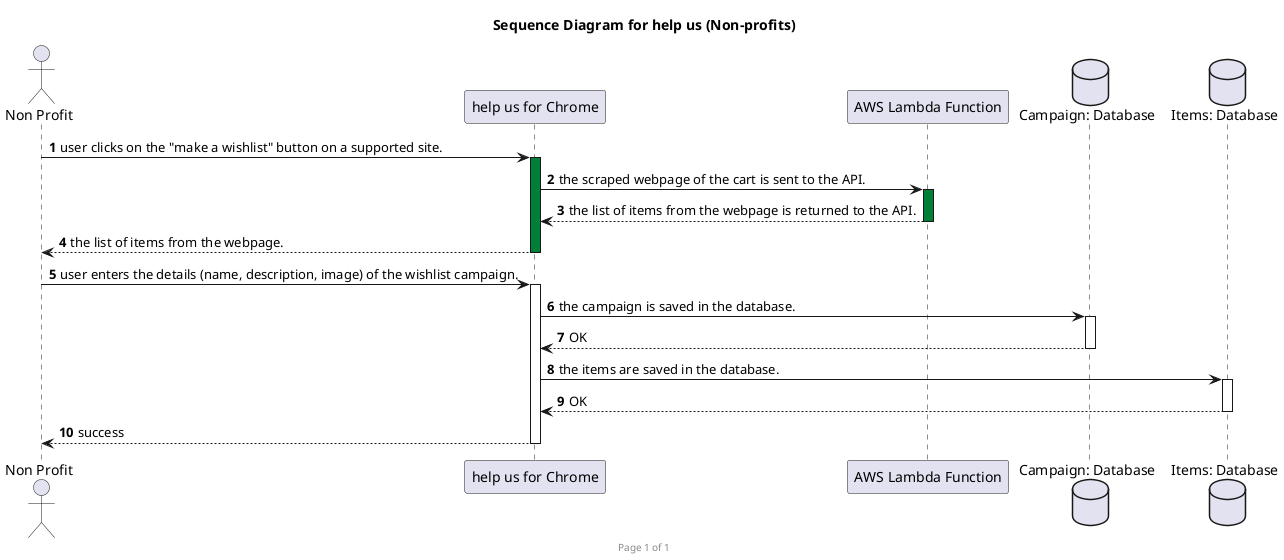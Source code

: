 @startuml "Sequence Diagram for help us (Non-profits)"
title "Sequence Diagram for help us (Non-profits)"
footer Page %page% of %lastpage%

autonumber
autoactivate on

actor "Non Profit" as non_profit

participant "help us for Chrome" as help_us_for_chrome

participant "AWS Lambda Function" as api_lambda

database "Campaign: Database" as db_campaigns

database "Items: Database" as db_items

non_profit -> help_us_for_chrome #008037 : user clicks on the "make a wishlist" button on a supported site.

help_us_for_chrome -> api_lambda #008037 : the scraped webpage of the cart is sent to the API.

return the list of items from the webpage is returned to the API.

return the list of items from the webpage.

non_profit -> help_us_for_chrome : user enters the details (name, description, image) of the wishlist campaign.

help_us_for_chrome -> db_campaigns : the campaign is saved in the database.

return OK

help_us_for_chrome -> db_items : the items are saved in the database.

return OK

return success

@enduml